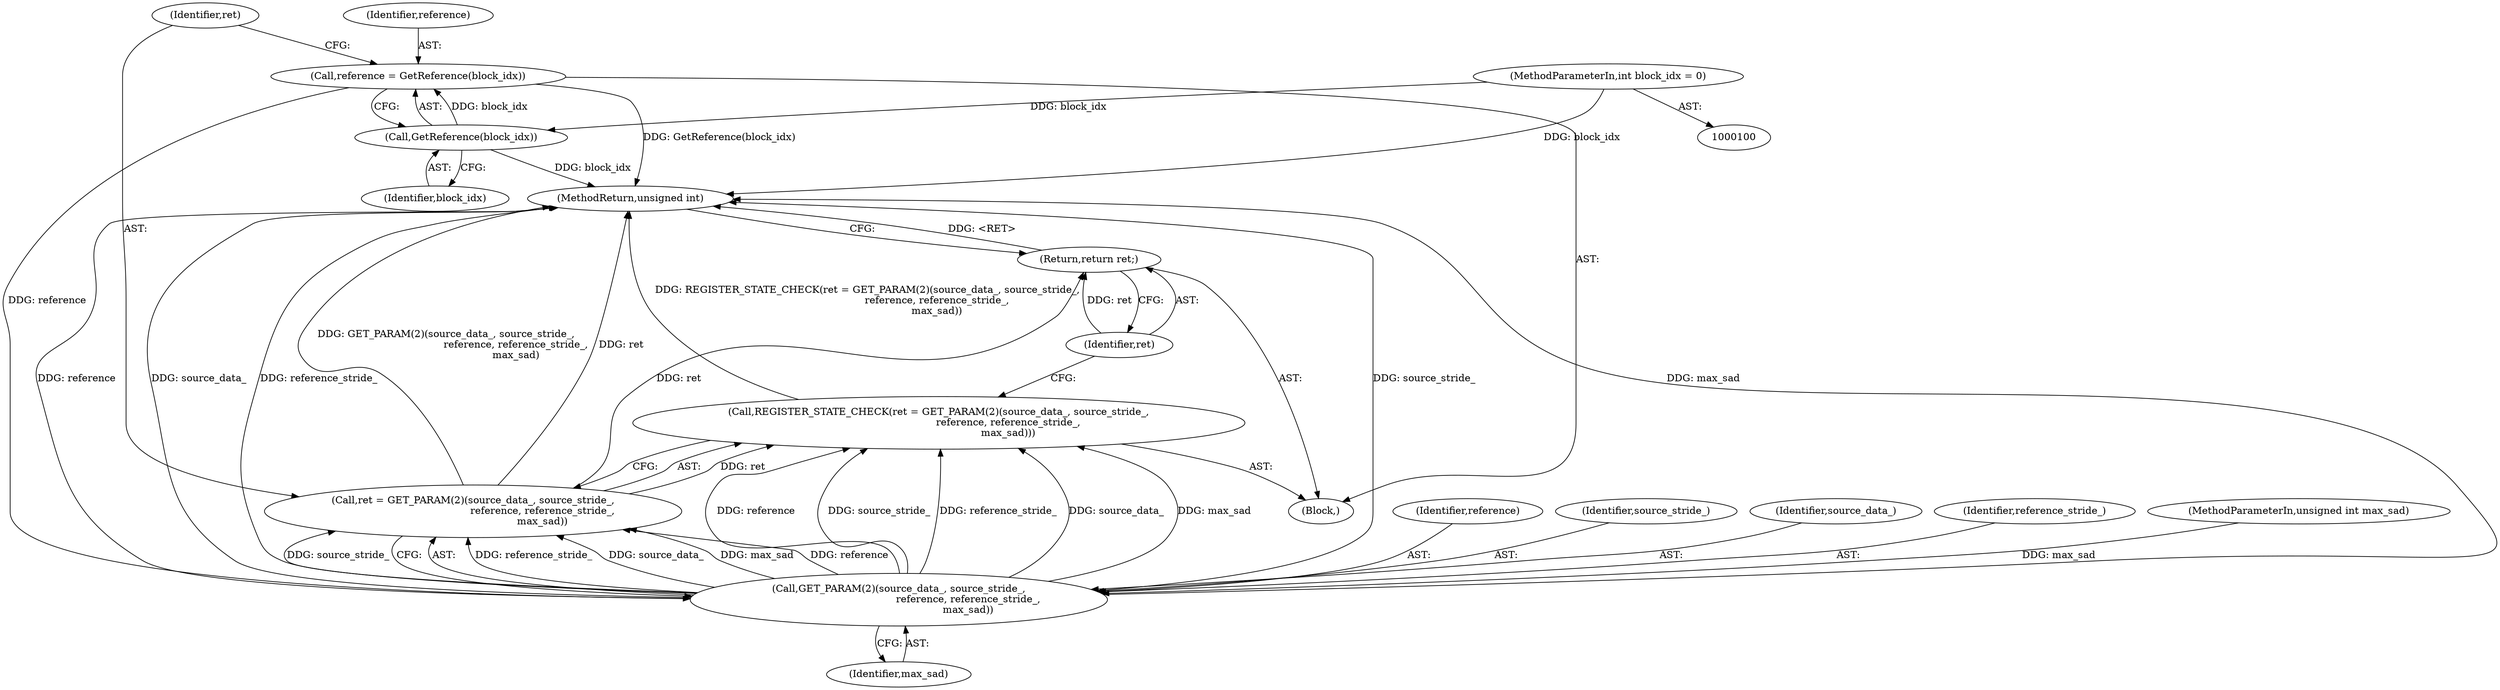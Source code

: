digraph "1_Android_5a9753fca56f0eeb9f61e342b2fccffc364f9426_100@del" {
"1000105" [label="(Call,reference = GetReference(block_idx))"];
"1000107" [label="(Call,GetReference(block_idx))"];
"1000102" [label="(MethodParameterIn,int block_idx = 0)"];
"1000112" [label="(Call,GET_PARAM(2)(source_data_, source_stride_,\n                                            reference, reference_stride_,\n                                            max_sad))"];
"1000109" [label="(Call,REGISTER_STATE_CHECK(ret = GET_PARAM(2)(source_data_, source_stride_,\n                                            reference, reference_stride_,\n                                            max_sad)))"];
"1000110" [label="(Call,ret = GET_PARAM(2)(source_data_, source_stride_,\n                                            reference, reference_stride_,\n                                            max_sad))"];
"1000118" [label="(Return,return ret;)"];
"1000120" [label="(MethodReturn,unsigned int)"];
"1000102" [label="(MethodParameterIn,int block_idx = 0)"];
"1000105" [label="(Call,reference = GetReference(block_idx))"];
"1000115" [label="(Identifier,reference)"];
"1000111" [label="(Identifier,ret)"];
"1000117" [label="(Identifier,max_sad)"];
"1000107" [label="(Call,GetReference(block_idx))"];
"1000118" [label="(Return,return ret;)"];
"1000106" [label="(Identifier,reference)"];
"1000114" [label="(Identifier,source_stride_)"];
"1000103" [label="(Block,)"];
"1000108" [label="(Identifier,block_idx)"];
"1000119" [label="(Identifier,ret)"];
"1000113" [label="(Identifier,source_data_)"];
"1000110" [label="(Call,ret = GET_PARAM(2)(source_data_, source_stride_,\n                                            reference, reference_stride_,\n                                            max_sad))"];
"1000112" [label="(Call,GET_PARAM(2)(source_data_, source_stride_,\n                                            reference, reference_stride_,\n                                            max_sad))"];
"1000109" [label="(Call,REGISTER_STATE_CHECK(ret = GET_PARAM(2)(source_data_, source_stride_,\n                                            reference, reference_stride_,\n                                            max_sad)))"];
"1000116" [label="(Identifier,reference_stride_)"];
"1000101" [label="(MethodParameterIn,unsigned int max_sad)"];
"1000105" -> "1000103"  [label="AST: "];
"1000105" -> "1000107"  [label="CFG: "];
"1000106" -> "1000105"  [label="AST: "];
"1000107" -> "1000105"  [label="AST: "];
"1000111" -> "1000105"  [label="CFG: "];
"1000105" -> "1000120"  [label="DDG: GetReference(block_idx)"];
"1000107" -> "1000105"  [label="DDG: block_idx"];
"1000105" -> "1000112"  [label="DDG: reference"];
"1000107" -> "1000108"  [label="CFG: "];
"1000108" -> "1000107"  [label="AST: "];
"1000107" -> "1000120"  [label="DDG: block_idx"];
"1000102" -> "1000107"  [label="DDG: block_idx"];
"1000102" -> "1000100"  [label="AST: "];
"1000102" -> "1000120"  [label="DDG: block_idx"];
"1000112" -> "1000110"  [label="AST: "];
"1000112" -> "1000117"  [label="CFG: "];
"1000113" -> "1000112"  [label="AST: "];
"1000114" -> "1000112"  [label="AST: "];
"1000115" -> "1000112"  [label="AST: "];
"1000116" -> "1000112"  [label="AST: "];
"1000117" -> "1000112"  [label="AST: "];
"1000110" -> "1000112"  [label="CFG: "];
"1000112" -> "1000120"  [label="DDG: max_sad"];
"1000112" -> "1000120"  [label="DDG: source_stride_"];
"1000112" -> "1000120"  [label="DDG: reference"];
"1000112" -> "1000120"  [label="DDG: source_data_"];
"1000112" -> "1000120"  [label="DDG: reference_stride_"];
"1000112" -> "1000109"  [label="DDG: reference_stride_"];
"1000112" -> "1000109"  [label="DDG: source_data_"];
"1000112" -> "1000109"  [label="DDG: max_sad"];
"1000112" -> "1000109"  [label="DDG: reference"];
"1000112" -> "1000109"  [label="DDG: source_stride_"];
"1000112" -> "1000110"  [label="DDG: reference_stride_"];
"1000112" -> "1000110"  [label="DDG: source_data_"];
"1000112" -> "1000110"  [label="DDG: max_sad"];
"1000112" -> "1000110"  [label="DDG: reference"];
"1000112" -> "1000110"  [label="DDG: source_stride_"];
"1000101" -> "1000112"  [label="DDG: max_sad"];
"1000109" -> "1000103"  [label="AST: "];
"1000109" -> "1000110"  [label="CFG: "];
"1000110" -> "1000109"  [label="AST: "];
"1000119" -> "1000109"  [label="CFG: "];
"1000109" -> "1000120"  [label="DDG: REGISTER_STATE_CHECK(ret = GET_PARAM(2)(source_data_, source_stride_,\n                                            reference, reference_stride_,\n                                            max_sad))"];
"1000110" -> "1000109"  [label="DDG: ret"];
"1000111" -> "1000110"  [label="AST: "];
"1000110" -> "1000120"  [label="DDG: GET_PARAM(2)(source_data_, source_stride_,\n                                            reference, reference_stride_,\n                                            max_sad)"];
"1000110" -> "1000120"  [label="DDG: ret"];
"1000110" -> "1000118"  [label="DDG: ret"];
"1000118" -> "1000103"  [label="AST: "];
"1000118" -> "1000119"  [label="CFG: "];
"1000119" -> "1000118"  [label="AST: "];
"1000120" -> "1000118"  [label="CFG: "];
"1000118" -> "1000120"  [label="DDG: <RET>"];
"1000119" -> "1000118"  [label="DDG: ret"];
}
